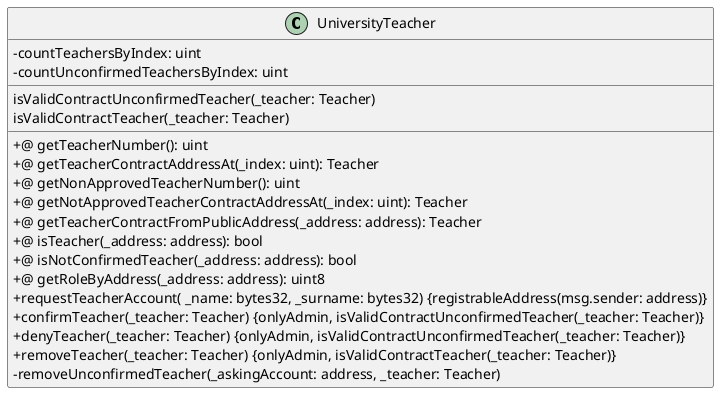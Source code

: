 @startuml
skinparam classAttributeIconSize 0
class UniversityTeacher{
- countTeachersByIndex: uint
- countUnconfirmedTeachersByIndex: uint
__
isValidContractUnconfirmedTeacher(_teacher: Teacher)
isValidContractTeacher(_teacher: Teacher)
__
+@ getTeacherNumber(): uint
+@ getTeacherContractAddressAt(_index: uint): Teacher
+@ getNonApprovedTeacherNumber(): uint
+@ getNotApprovedTeacherContractAddressAt(_index: uint): Teacher
+@ getTeacherContractFromPublicAddress(_address: address): Teacher
+@ isTeacher(_address: address): bool
+@ isNotConfirmedTeacher(_address: address): bool
+@ getRoleByAddress(_address: address): uint8
+ requestTeacherAccount( _name: bytes32, _surname: bytes32) {registrableAddress(msg.sender: address)}
+ confirmTeacher(_teacher: Teacher) {onlyAdmin, isValidContractUnconfirmedTeacher(_teacher: Teacher)}
+ denyTeacher(_teacher: Teacher) {onlyAdmin, isValidContractUnconfirmedTeacher(_teacher: Teacher)}
+ removeTeacher(_teacher: Teacher) {onlyAdmin, isValidContractTeacher(_teacher: Teacher)}
- removeUnconfirmedTeacher(_askingAccount: address, _teacher: Teacher)
}
@enduml